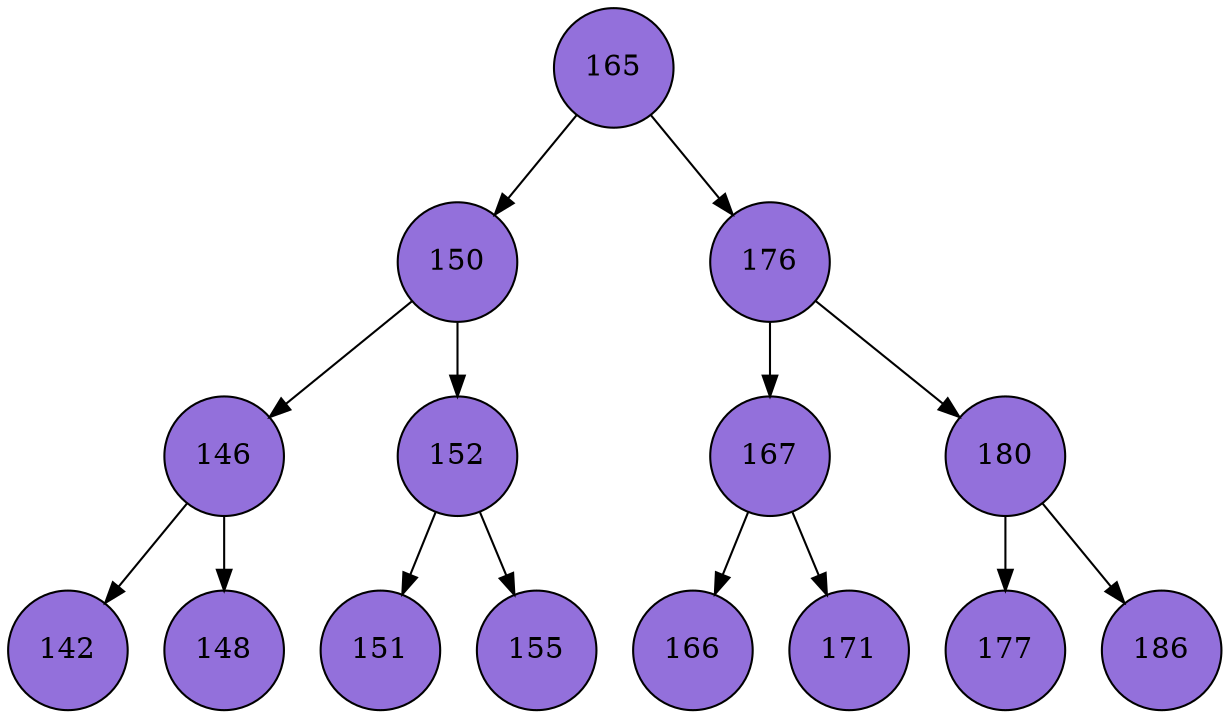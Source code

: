 digraph ArvoreBinaria {
node [shape=circle, style=filled, color=black, fillcolor="#9370DB"];
edge [color=black];
165 -> 150;
165 -> 176;
150 -> 146;
150 -> 152;
146 -> 142;
146 -> 148;
152 -> 151;
152 -> 155;
176 -> 167;
176 -> 180;
167 -> 166;
167 -> 171;
180 -> 177;
180 -> 186;
}
